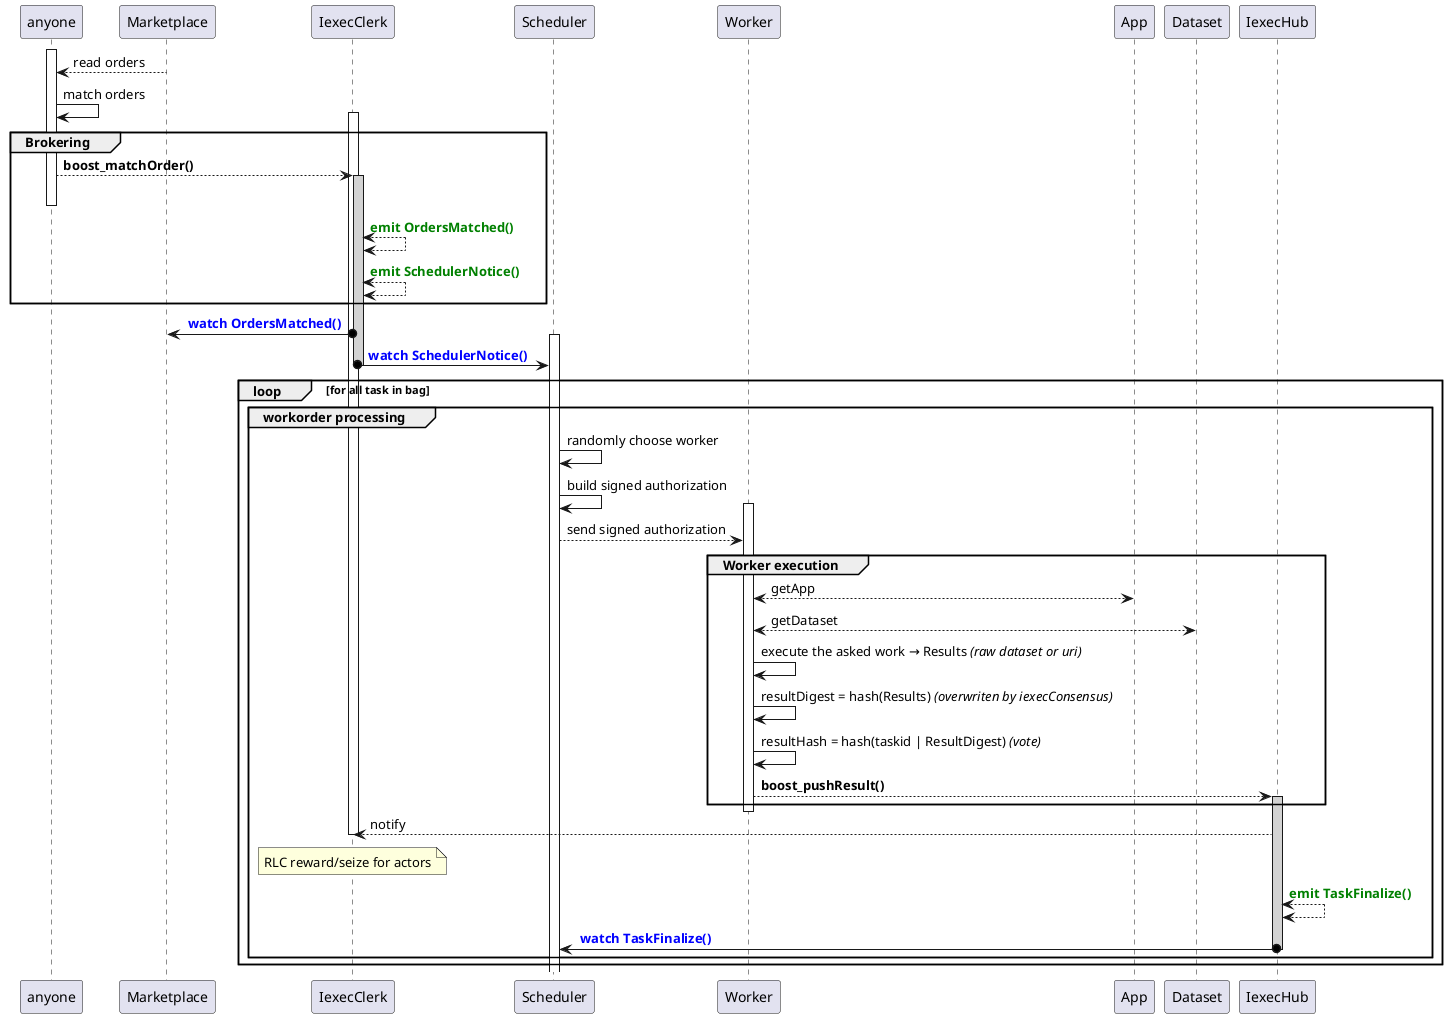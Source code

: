 @startuml

activate anyone
Marketplace --> anyone  : read orders
anyone -> anyone : match orders
activate IexecClerk

group Brokering
	anyone --> IexecClerk : <b>boost_matchOrder()
	activate IexecClerk #lightgrey
	deactivate anyone
	IexecClerk <--> IexecClerk : <font color=green><b>emit OrdersMatched()
	IexecClerk <--> IexecClerk : <font color=green><b>emit SchedulerNotice()
end

IexecClerk o-> Marketplace : <font color=blue><b> watch OrdersMatched()
deactivate Marketplace
activate Scheduler
IexecClerk o-> Scheduler : <font color=blue><b> watch SchedulerNotice()
deactivate IexecClerk

loop for all task in bag

	group workorder processing
		Scheduler -> Scheduler : randomly choose worker
		Scheduler -> Scheduler : build signed authorization
		activate Worker
		Scheduler --> Worker : send signed authorization

		group Worker execution
			Worker  <--> App : getApp
			Worker  <--> Dataset : getDataset
			Worker -> Worker : execute the asked work → Results //(raw dataset or uri)//
			Worker -> Worker : resultDigest = hash(Results) //(overwriten by iexecConsensus)//
			Worker -> Worker : resultHash = hash(taskid | ResultDigest) //(vote)//
			Worker --> IexecHub : <b>boost_pushResult()
			activate IexecHub #lightgrey
		end

		deactivate  Worker

		IexecHub --> IexecClerk : notify
		note over IexecClerk : RLC reward/seize for actors
		deactivate IexecClerk
		IexecHub <--> IexecHub : <font color=green><b>emit TaskFinalize()
        IexecHub o-> Scheduler : <font color=blue><b> watch TaskFinalize()
		deactivate IexecHub

	end
end

@enduml
